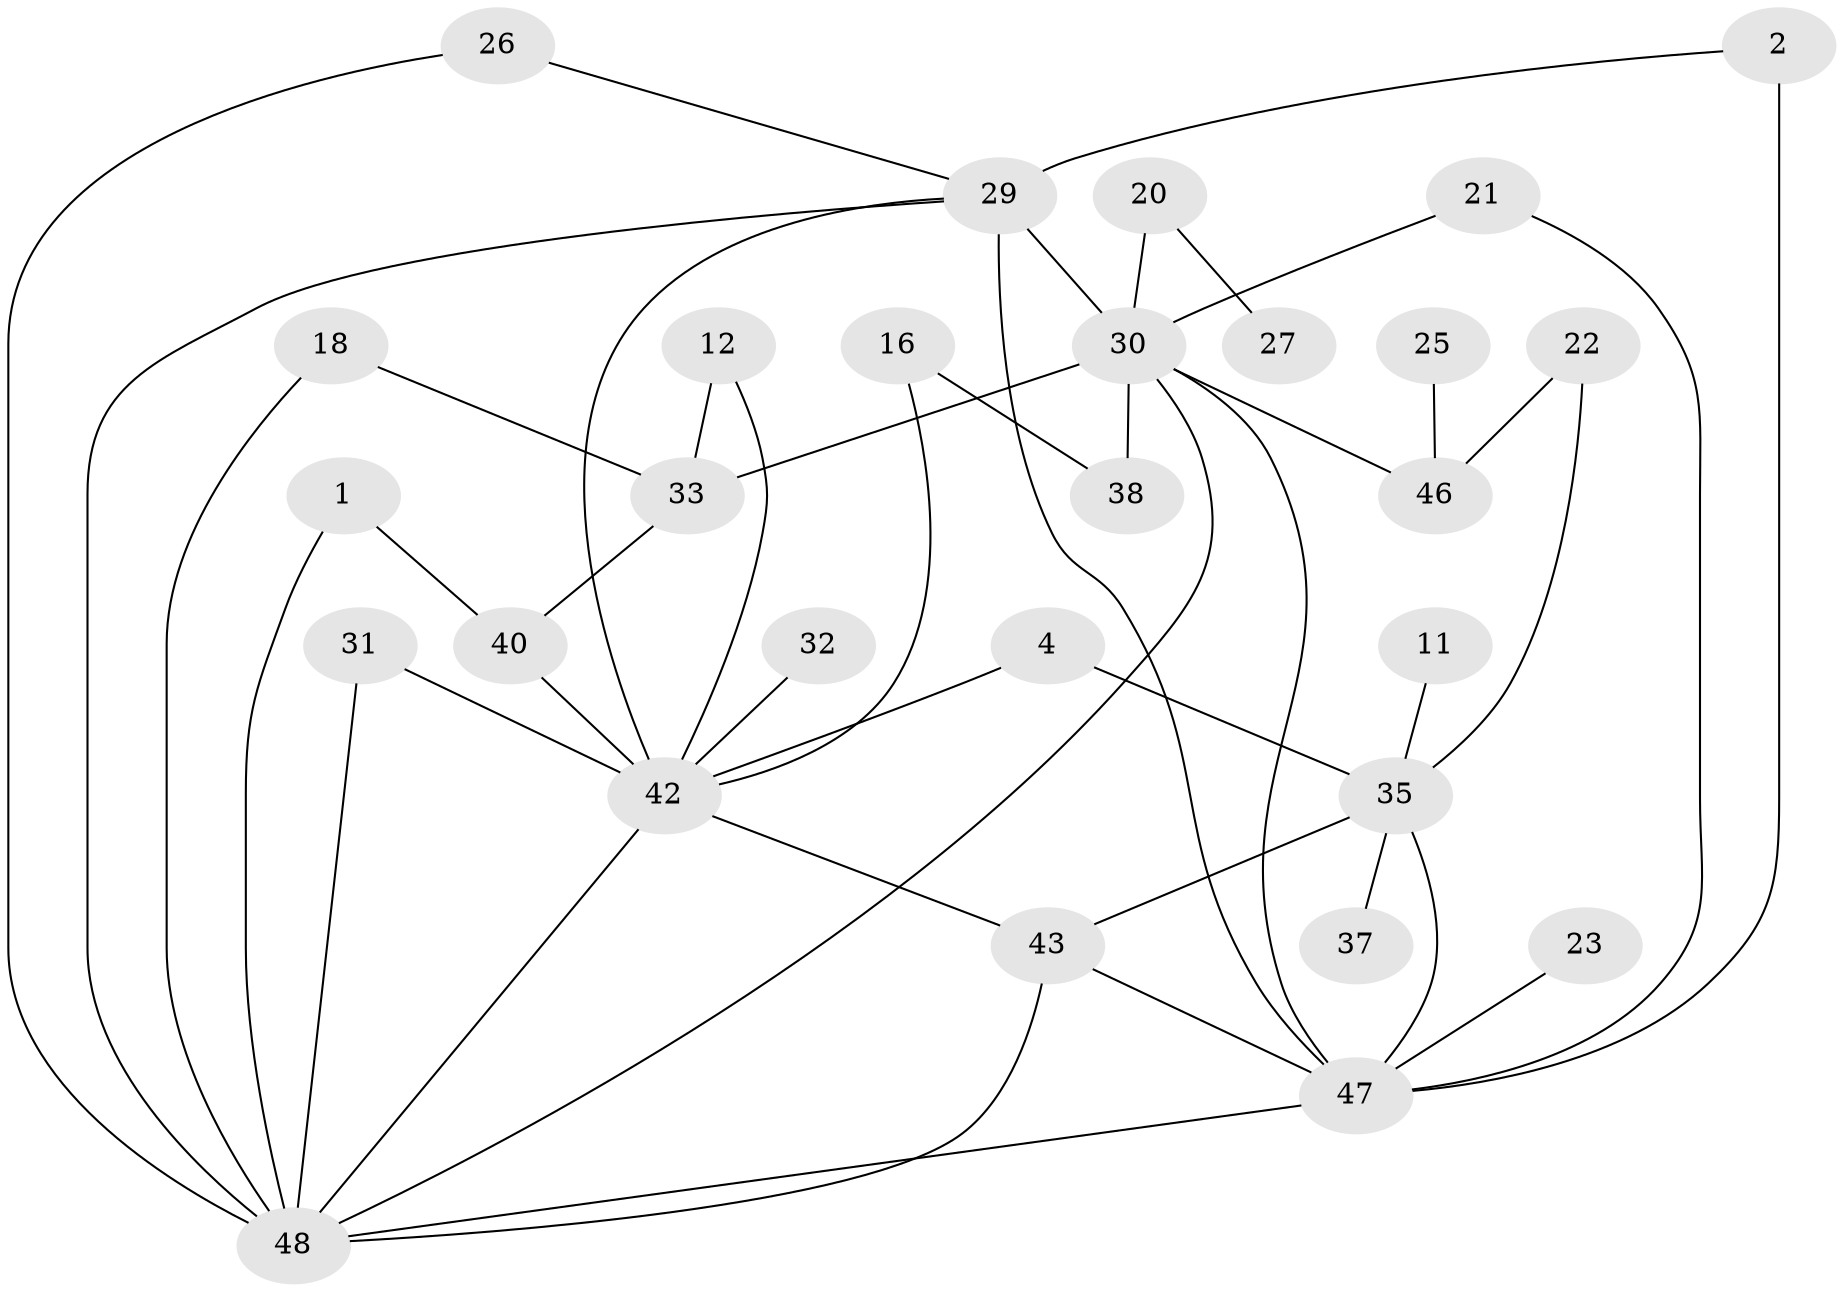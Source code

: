 // original degree distribution, {2: 0.275, 3: 0.14166666666666666, 0: 0.14166666666666666, 1: 0.21666666666666667, 4: 0.13333333333333333, 5: 0.075, 6: 0.016666666666666666}
// Generated by graph-tools (version 1.1) at 2025/35/03/04/25 23:35:55]
// undirected, 28 vertices, 45 edges
graph export_dot {
  node [color=gray90,style=filled];
  1;
  2;
  4;
  11;
  12;
  16;
  18;
  20;
  21;
  22;
  23;
  25;
  26;
  27;
  29;
  30;
  31;
  32;
  33;
  35;
  37;
  38;
  40;
  42;
  43;
  46;
  47;
  48;
  1 -- 40 [weight=1.0];
  1 -- 48 [weight=1.0];
  2 -- 29 [weight=1.0];
  2 -- 47 [weight=2.0];
  4 -- 35 [weight=1.0];
  4 -- 42 [weight=1.0];
  11 -- 35 [weight=1.0];
  12 -- 33 [weight=1.0];
  12 -- 42 [weight=1.0];
  16 -- 38 [weight=1.0];
  16 -- 42 [weight=1.0];
  18 -- 33 [weight=1.0];
  18 -- 48 [weight=1.0];
  20 -- 27 [weight=1.0];
  20 -- 30 [weight=2.0];
  21 -- 30 [weight=1.0];
  21 -- 47 [weight=1.0];
  22 -- 35 [weight=1.0];
  22 -- 46 [weight=1.0];
  23 -- 47 [weight=1.0];
  25 -- 46 [weight=2.0];
  26 -- 29 [weight=1.0];
  26 -- 48 [weight=1.0];
  29 -- 30 [weight=4.0];
  29 -- 42 [weight=1.0];
  29 -- 47 [weight=2.0];
  29 -- 48 [weight=4.0];
  30 -- 33 [weight=1.0];
  30 -- 38 [weight=1.0];
  30 -- 46 [weight=2.0];
  30 -- 47 [weight=1.0];
  30 -- 48 [weight=1.0];
  31 -- 42 [weight=1.0];
  31 -- 48 [weight=2.0];
  32 -- 42 [weight=1.0];
  33 -- 40 [weight=1.0];
  35 -- 37 [weight=1.0];
  35 -- 43 [weight=1.0];
  35 -- 47 [weight=1.0];
  40 -- 42 [weight=1.0];
  42 -- 43 [weight=1.0];
  42 -- 48 [weight=2.0];
  43 -- 47 [weight=1.0];
  43 -- 48 [weight=1.0];
  47 -- 48 [weight=1.0];
}
